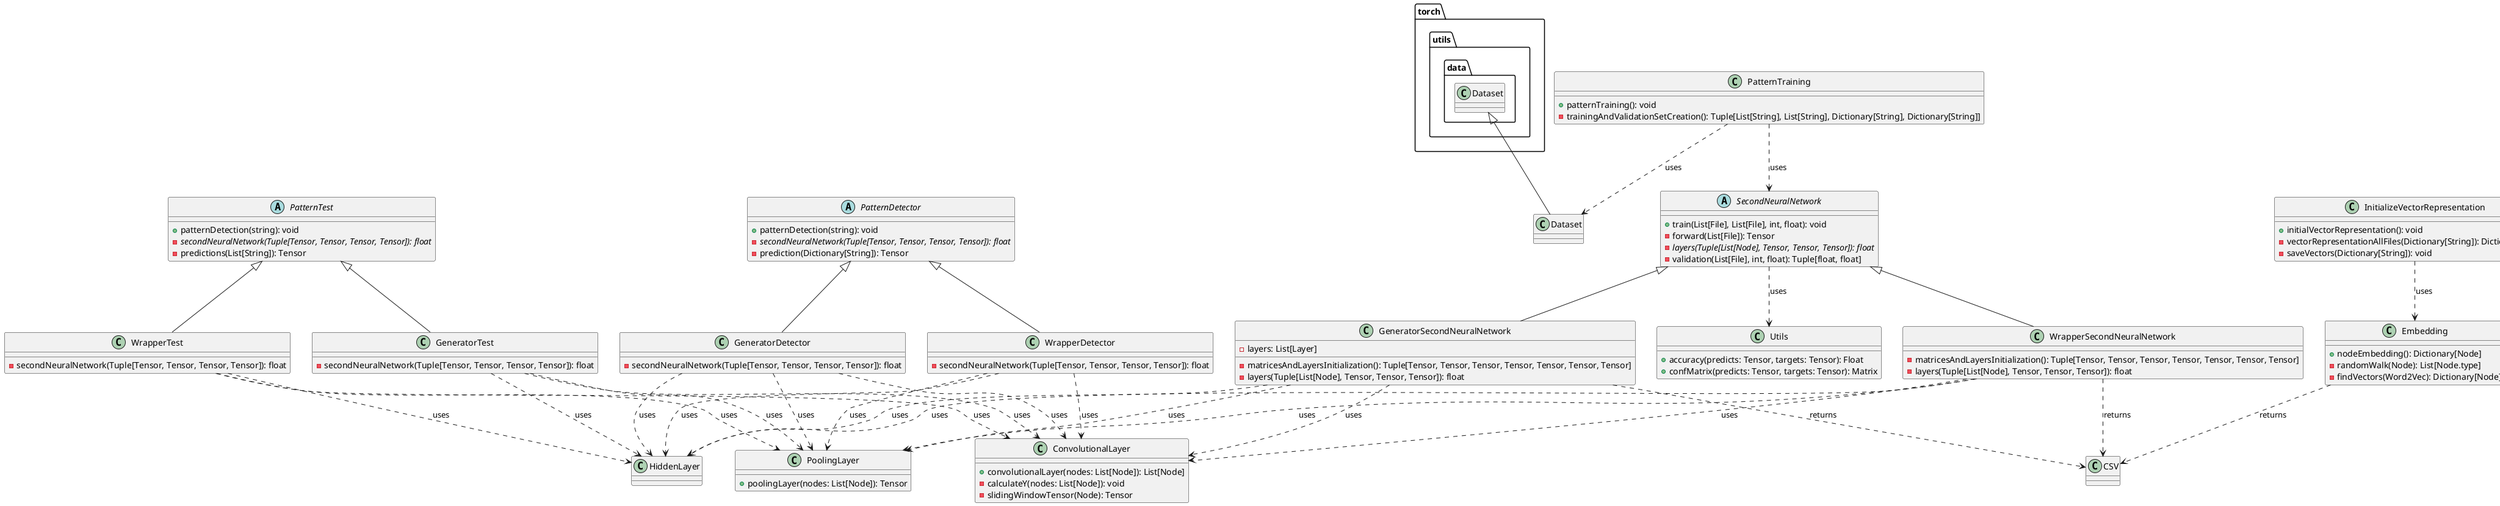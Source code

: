 @startuml TBCNN-model

' main classes and its main methods

class InitializeVectorRepresentation {
    + initialVectorRepresentation(): void
    - vectorRepresentationAllFiles(Dictionary[String]): Dictionary[String]
    - saveVectors(Dictionary[String]): void
}

class PatternTraining {
    + patternTraining(): void
    - trainingAndValidationSetCreation(): Tuple[List[String], List[String], Dictionary[String], Dictionary[String]]
}

class VectorRepresentation {
    + vectorRepresentation(): void
    - readFolderDataSet(): String
}


' Layers
class CodingLayer {
    + codingLayer(nodes: List[Node], wR: Tensor, wL: Tensor, b: Tensor): List[Node]
    - codingIterations(): void
}

class ConvolutionalLayer {
    + convolutionalLayer(nodes: List[Node]): List[Node]
    - calculateY(nodes: List[Node]): void
    - slidingWindowTensor(Node): Tensor
}

class MaxPoolingLayer {
    + maxPooling(nodes: List[Node]): void
}

class DynamicPoolingLayer {
    + threeWayPooling(nodes: List[Node], dictSibling: Dictionary[Node]): PoolingVector
}


class PoolingLayer {
    + poolingLayer(nodes: List[Node]): Tensor
}


' First neural network
class Embedding {
    + nodeEmbedding(): Dictionary[Node]
    - randomWalk(Node): List[Node.type]
    - findVectors(Word2Vec): Dictionary[Node]
}


class FirstNeuralNetwork {

    + train(): Tuple[List[Node], Tensor, Tensor, Tensor]
    - training_iterations(): Integer
}


class Node {

    + getChildren(): List[ASTNode]
    + descendants(): List[Node]
    + setVector(dataFrame): void
    + setChildren(Node): void
}


'Second Neural Network
abstract class SecondNeuralNetwork {
    + train(List[File], List[File], int, float): void
    - forward(List[File]): Tensor
    - {abstract} layers(Tuple[List[Node], Tensor, Tensor, Tensor]): float
    - validation(List[File], int, float): Tuple[float, float]
}

class GeneratorSecondNeuralNetwork extends SecondNeuralNetwork {
    - layers: List[Layer]
    - matricesAndLayersInitialization(): Tuple[Tensor, Tensor, Tensor, Tensor, Tensor, Tensor, Tensor]
    - layers(Tuple[List[Node], Tensor, Tensor, Tensor]): float
}

class WrapperSecondNeuralNetwork extends SecondNeuralNetwork {
    - matricesAndLayersInitialization(): Tuple[Tensor, Tensor, Tensor, Tensor, Tensor, Tensor, Tensor]
    - layers(Tuple[List[Node], Tensor, Tensor, Tensor]): float
}

class Dataset extends torch.utils.data.Dataset{

}

'Pattern accuracy test
abstract class PatternTest {
    + patternDetection(string): void
    - {abstract} secondNeuralNetwork(Tuple[Tensor, Tensor, Tensor, Tensor]): float
    - predictions(List[String]): Tensor
}

class GeneratorTest extends PatternTest {
    - secondNeuralNetwork(Tuple[Tensor, Tensor, Tensor, Tensor]): float
}

class WrapperTest extends PatternTest {
    - secondNeuralNetwork(Tuple[Tensor, Tensor, Tensor, Tensor]): float
}

'Pattern detection
abstract class PatternDetector {
    + patternDetection(string): void
    - {abstract} secondNeuralNetwork(Tuple[Tensor, Tensor, Tensor, Tensor]): float
    - prediction(Dictionary[String]): Tensor
}

class GeneratorDetector extends PatternDetector {
    - secondNeuralNetwork(Tuple[Tensor, Tensor, Tensor, Tensor]): float
}

class WrapperDetector extends PatternDetector {
    - secondNeuralNetwork(Tuple[Tensor, Tensor, Tensor, Tensor]): float
}
'utils
class NodeObjectCreator {
    + fileParser(path: String): Node
}

class Utils{
    + accuracy(predicts: Tensor, targets: Tensor): Float
    + confMatrix(predicts: Tensor, targets: Tensor): Matrix
}



' relationships between classes

DynamicPoolingLayer ..> PoolingVector : returns
Embedding ..> CSV : returns
VectorRepresentation ..> txt : returns
GeneratorSecondNeuralNetwork ..> CSV : returns
WrapperSecondNeuralNetwork ..> CSV : returns


InitializeVectorRepresentation ..> Embedding: uses

VectorRepresentation ..> FirstNeuralNetwork : uses
VectorRepresentation ..> NodeObjectCreator : uses
NodeObjectCreator ..> Node : uses

PatternTraining ..> Dataset : uses
PatternTraining ..> SecondNeuralNetwork : uses
SecondNeuralNetwork ..> Utils : uses

GeneratorSecondNeuralNetwork ..> ConvolutionalLayer: uses
GeneratorSecondNeuralNetwork ..> PoolingLayer: uses
GeneratorSecondNeuralNetwork ..> HiddenLayer: uses

WrapperSecondNeuralNetwork ..> ConvolutionalLayer: uses
WrapperSecondNeuralNetwork ..> PoolingLayer: uses
WrapperSecondNeuralNetwork ..> HiddenLayer: uses

GeneratorTest ..> ConvolutionalLayer: uses
GeneratorTest ..> PoolingLayer: uses
GeneratorTest ..> HiddenLayer: uses

WrapperTest ..> ConvolutionalLayer: uses
WrapperTest ..> PoolingLayer: uses
WrapperTest ..> HiddenLayer: uses

GeneratorDetector ..> ConvolutionalLayer: uses
GeneratorDetector ..> PoolingLayer: uses
GeneratorDetector ..> HiddenLayer: uses

WrapperDetector ..> ConvolutionalLayer: uses
WrapperDetector ..> PoolingLayer: uses
WrapperDetector ..> HiddenLayer: uses


@enduml